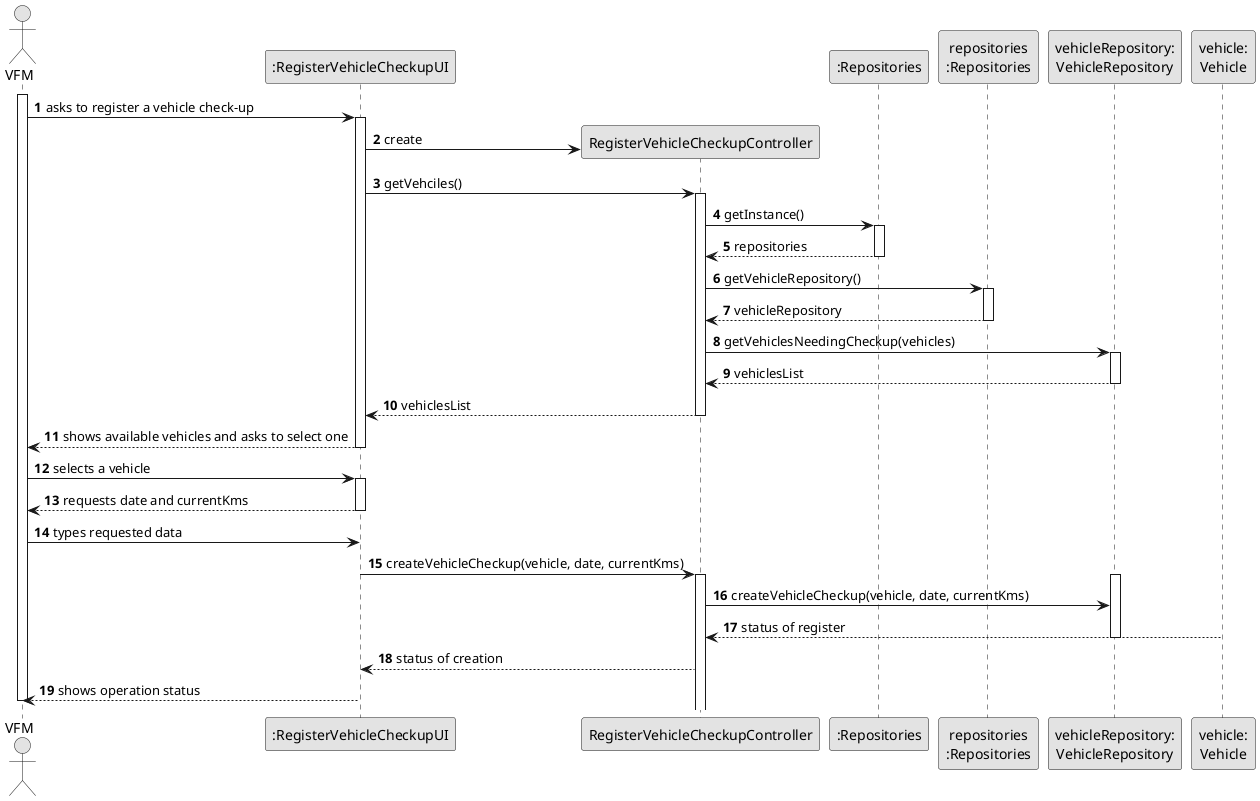 @startuml
skinparam monochrome true
skinparam packageStyle rectangle
skinparam shadowing false

autonumber

'hide footbox
actor "VFM" as VFM
participant ":RegisterVehicleCheckupUI" as UI
participant "RegisterVehicleCheckupController" as CTRL
participant ":Repositories" as RepositorySingleton
participant "repositories\n:Repositories" as PLAT
participant "vehicleRepository:\nVehicleRepository" as VehicleRepository
participant "vehicle:\nVehicle" as vehicle
activate VFM

        VFM -> UI : asks to register a vehicle check-up

        activate UI

'            UI --> ADM : requests data (reference, description,  informal \n description, technical description, duration, cost)
            'create CTRL
            UI -> CTRL** : create

            UI -> CTRL : getVehciles()
            activate CTRL

                CTRL -> RepositorySingleton : getInstance()
                activate RepositorySingleton

                    RepositorySingleton --> CTRL: repositories
                deactivate RepositorySingleton

                CTRL -> PLAT : getVehicleRepository()
                activate PLAT

                    PLAT --> CTRL: vehicleRepository
                deactivate PLAT

                CTRL -> VehicleRepository : getVehiclesNeedingCheckup(vehicles)
                activate VehicleRepository

                    VehicleRepository --> CTRL : vehiclesList
                deactivate VehicleRepository

                CTRL --> UI : vehiclesList
            deactivate CTRL

            UI --> VFM : shows available vehicles and asks to select one
        deactivate UI

    VFM -> UI : selects a vehicle
    activate UI

        UI --> VFM : requests date and currentKms
    deactivate UI

    VFM -> UI : types requested data



        UI -> CTRL : createVehicleCheckup(vehicle, date, currentKms)
        activate CTRL
activate  VehicleRepository

                CTRL -> VehicleRepository : createVehicleCheckup(vehicle, date, currentKms)





                  vehicle--> CTRL: status of register
deactivate VehicleRepository

CTRL --> UI : status of creation
UI -->VFM : shows operation status
deactivate VFM

@enduml